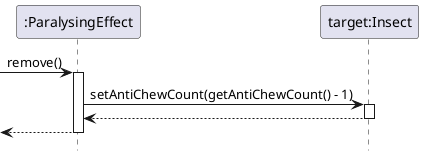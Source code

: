 @startuml ParalysingEffect/wearoff
hide footbox

participant ":ParalysingEffect" as effect
participant "target:Insect" as target

-> effect : remove()
activate effect

effect -> target : setAntiChewCount(getAntiChewCount() - 1)
activate target
return

return

@enduml